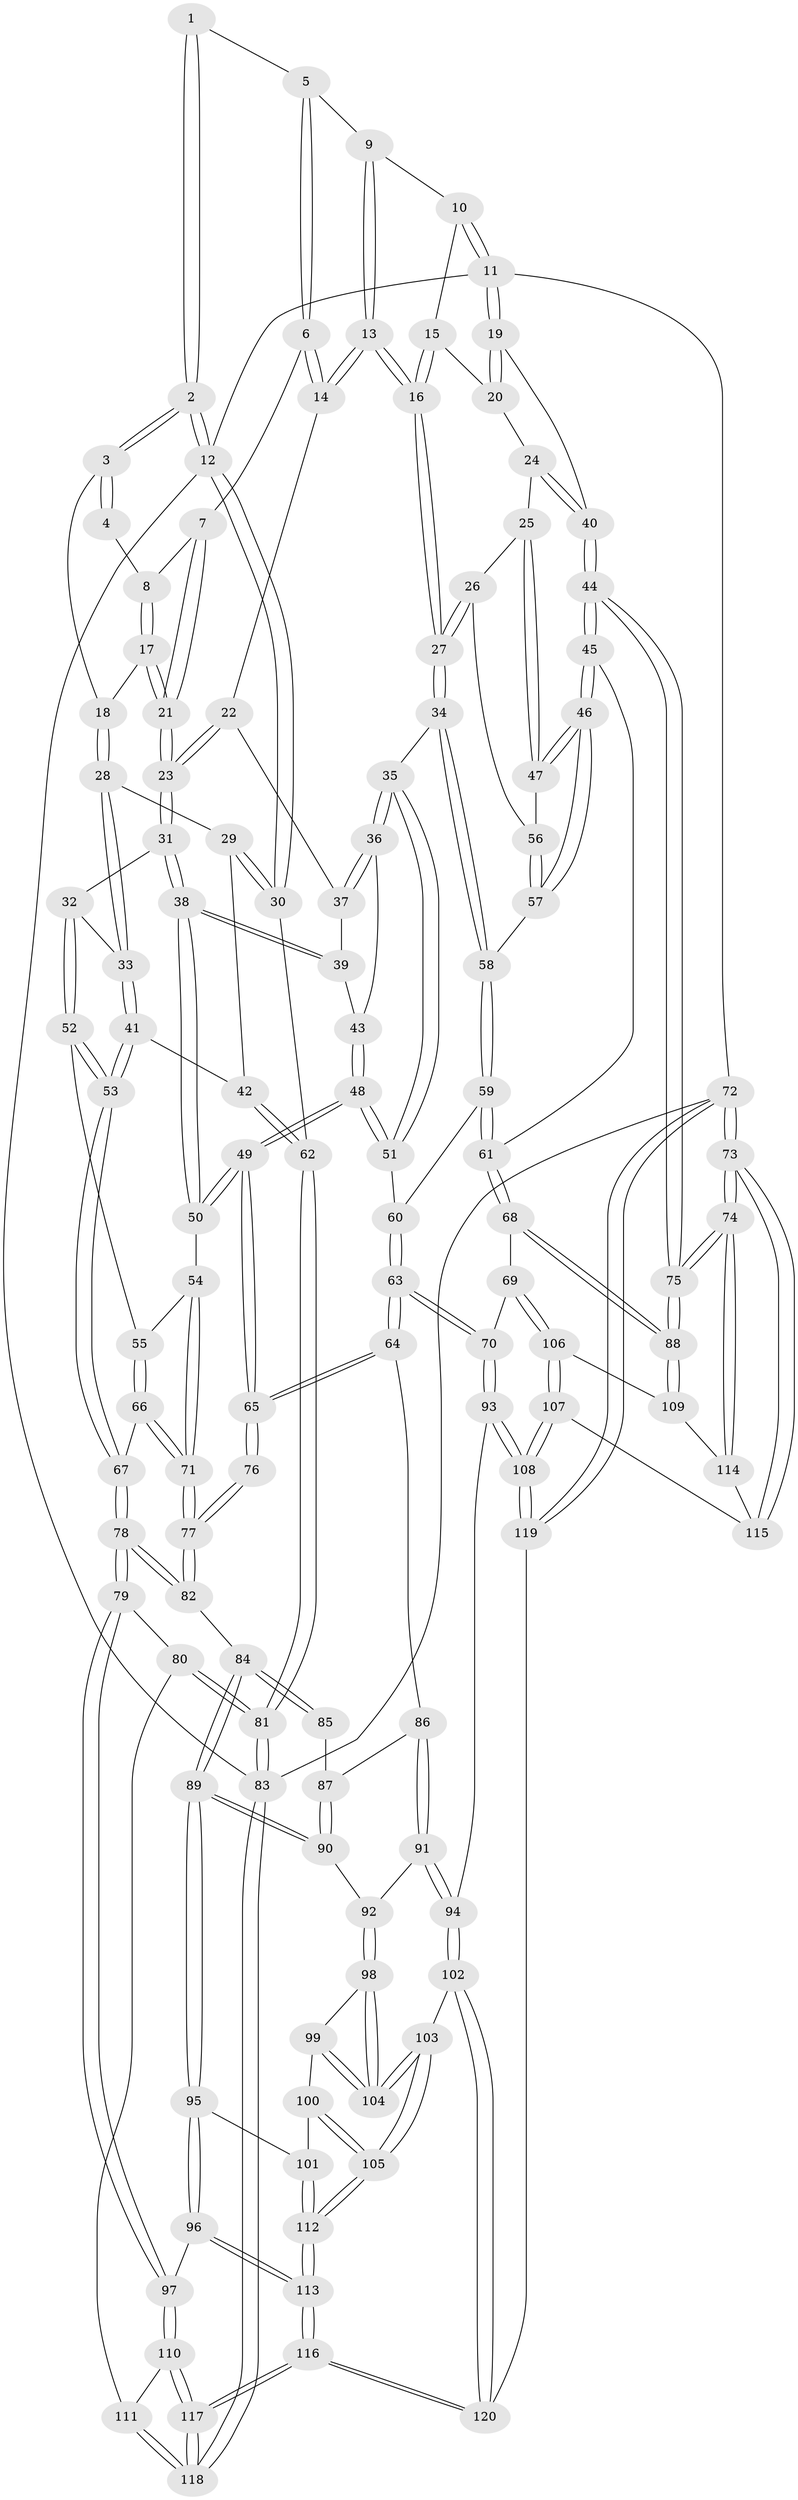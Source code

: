 // Generated by graph-tools (version 1.1) at 2025/16/03/09/25 04:16:47]
// undirected, 120 vertices, 297 edges
graph export_dot {
graph [start="1"]
  node [color=gray90,style=filled];
  1 [pos="+0.33633403034838777+0"];
  2 [pos="+0+0"];
  3 [pos="+0.14136909965548056+0.10486161431484378"];
  4 [pos="+0.1952536539706901+0.053271191194974664"];
  5 [pos="+0.3524626882623058+0"];
  6 [pos="+0.375998203368274+0"];
  7 [pos="+0.3454787478494837+0.03573571928176057"];
  8 [pos="+0.2232960358378694+0.11690594938122396"];
  9 [pos="+0.5963609260395524+0"];
  10 [pos="+1+0"];
  11 [pos="+1+0"];
  12 [pos="+0+0"];
  13 [pos="+0.6697305137252751+0.13712475401197707"];
  14 [pos="+0.5000682625399016+0.1498242357004915"];
  15 [pos="+0.8670523158180379+0.02317678841810332"];
  16 [pos="+0.7262247128451763+0.17739466505594242"];
  17 [pos="+0.2112388164615717+0.13723765865296347"];
  18 [pos="+0.14156979883047816+0.16029176644765272"];
  19 [pos="+1+0"];
  20 [pos="+0.9445556602171259+0.15421176611986712"];
  21 [pos="+0.30533427502718646+0.18815548561555534"];
  22 [pos="+0.497285361498508+0.1557919588622923"];
  23 [pos="+0.3084738992004103+0.2207154510868808"];
  24 [pos="+0.934470050265473+0.21550522924572277"];
  25 [pos="+0.9212252040808772+0.22404622883483916"];
  26 [pos="+0.8122441760901554+0.22952885206690235"];
  27 [pos="+0.7405784779288005+0.2235065195466129"];
  28 [pos="+0.12477350756195771+0.19040240351060533"];
  29 [pos="+0.1122828613113153+0.19407334930404754"];
  30 [pos="+0+0"];
  31 [pos="+0.3074553199910051+0.22462858420994133"];
  32 [pos="+0.28475625516108216+0.248909438788211"];
  33 [pos="+0.20381809399022877+0.24957626276047243"];
  34 [pos="+0.7399716726795483+0.22598023326315364"];
  35 [pos="+0.7011526337735476+0.26048795359121746"];
  36 [pos="+0.5639527157332732+0.2778722592107775"];
  37 [pos="+0.4961801073799201+0.1627607638609534"];
  38 [pos="+0.4301810263212736+0.2877447228267785"];
  39 [pos="+0.4732660438864587+0.23269610054427403"];
  40 [pos="+1+0.2437775654751231"];
  41 [pos="+0.14000551153807642+0.43137132845375087"];
  42 [pos="+0+0.333341235491849"];
  43 [pos="+0.5372891591063005+0.30405734828128844"];
  44 [pos="+1+0.44656975211148436"];
  45 [pos="+1+0.4458897354812807"];
  46 [pos="+0.9828142021587442+0.3850100543600259"];
  47 [pos="+0.9522680406377717+0.3152949177574455"];
  48 [pos="+0.5293446029799025+0.4102257807737258"];
  49 [pos="+0.4789111838512382+0.45389016452573755"];
  50 [pos="+0.43317463347539364+0.4269539382826166"];
  51 [pos="+0.6176839425640357+0.37473709078182715"];
  52 [pos="+0.29055868347676694+0.2888576001033443"];
  53 [pos="+0.14053735567032402+0.4319820876340364"];
  54 [pos="+0.37529261454089136+0.4254623917493615"];
  55 [pos="+0.34740194879599195+0.4148060992021281"];
  56 [pos="+0.8842683661217849+0.30493943373634713"];
  57 [pos="+0.929692424680003+0.3760466829157016"];
  58 [pos="+0.796636408637196+0.3790166655172059"];
  59 [pos="+0.7872315730055827+0.4318363549761822"];
  60 [pos="+0.695699056316482+0.45570486652316783"];
  61 [pos="+0.8531916944940992+0.561755834491028"];
  62 [pos="+0+0.3355111796454614"];
  63 [pos="+0.6050005183486655+0.6118501952740908"];
  64 [pos="+0.5451297800632792+0.5733512368055195"];
  65 [pos="+0.5089496642296207+0.5448430929049186"];
  66 [pos="+0.1523508573958728+0.4496046282503043"];
  67 [pos="+0.15187627938769105+0.44947159461451897"];
  68 [pos="+0.8254083613162123+0.6291888842794494"];
  69 [pos="+0.7820900500718598+0.6710382670580836"];
  70 [pos="+0.6408880410903158+0.658106172742425"];
  71 [pos="+0.27869085210550304+0.598437677132185"];
  72 [pos="+1+1"];
  73 [pos="+1+1"];
  74 [pos="+1+1"];
  75 [pos="+1+0.7604029148175511"];
  76 [pos="+0.4747720623324373+0.568275880604377"];
  77 [pos="+0.2790885334466865+0.6000925382745601"];
  78 [pos="+0.05379921368322243+0.6448073857362624"];
  79 [pos="+0.05324986817068962+0.6453990540890446"];
  80 [pos="+0+0.674914268933452"];
  81 [pos="+0+0.6861290638674579"];
  82 [pos="+0.2752376234591681+0.6178283704616069"];
  83 [pos="+0+1"];
  84 [pos="+0.2903242213964921+0.6784450155405749"];
  85 [pos="+0.43185345404116704+0.626285256813291"];
  86 [pos="+0.44479261512092677+0.7226062552508272"];
  87 [pos="+0.4179703991032985+0.6740283298953031"];
  88 [pos="+1+0.7588223606505752"];
  89 [pos="+0.29032863582182117+0.7122185160975556"];
  90 [pos="+0.3657427016187247+0.7118613770397246"];
  91 [pos="+0.44771902563591726+0.7565354775553387"];
  92 [pos="+0.43768076756925917+0.7578115916424908"];
  93 [pos="+0.5673368130947218+0.7986529369436104"];
  94 [pos="+0.5481441957116173+0.802602452638379"];
  95 [pos="+0.2625756440616509+0.7713262278695192"];
  96 [pos="+0.22562230413022497+0.7847349761528215"];
  97 [pos="+0.1946958286700778+0.7887073766191309"];
  98 [pos="+0.4032838943941447+0.7838505378459047"];
  99 [pos="+0.38581193868566527+0.7938747570757713"];
  100 [pos="+0.38440550573278465+0.7944672912607598"];
  101 [pos="+0.2839143605136509+0.7875853954922984"];
  102 [pos="+0.4689963517320064+0.8695054143855464"];
  103 [pos="+0.46387801317171945+0.8702260354379677"];
  104 [pos="+0.43776423955084054+0.8395993001850276"];
  105 [pos="+0.4119301457507743+0.884517823073856"];
  106 [pos="+0.8106966225256355+0.7496953161249311"];
  107 [pos="+0.7422220286508835+1"];
  108 [pos="+0.7120767744346884+1"];
  109 [pos="+0.9331886243060468+0.8122557654176451"];
  110 [pos="+0.1745030525862055+0.81600140547245"];
  111 [pos="+0.11506365385270405+0.8513837011766847"];
  112 [pos="+0.360585598601755+0.9166282745206232"];
  113 [pos="+0.3062694868111256+1"];
  114 [pos="+0.9180572647449255+0.8970289658919545"];
  115 [pos="+0.8911053914476476+0.933847859625328"];
  116 [pos="+0.2884666086843842+1"];
  117 [pos="+0.23972629513950192+1"];
  118 [pos="+0+1"];
  119 [pos="+0.6881281323542942+1"];
  120 [pos="+0.5364230007552613+1"];
  1 -- 2;
  1 -- 2;
  1 -- 5;
  2 -- 3;
  2 -- 3;
  2 -- 12;
  2 -- 12;
  3 -- 4;
  3 -- 4;
  3 -- 18;
  4 -- 8;
  5 -- 6;
  5 -- 6;
  5 -- 9;
  6 -- 7;
  6 -- 14;
  6 -- 14;
  7 -- 8;
  7 -- 21;
  7 -- 21;
  8 -- 17;
  8 -- 17;
  9 -- 10;
  9 -- 13;
  9 -- 13;
  10 -- 11;
  10 -- 11;
  10 -- 15;
  11 -- 12;
  11 -- 19;
  11 -- 19;
  11 -- 72;
  12 -- 30;
  12 -- 30;
  12 -- 83;
  13 -- 14;
  13 -- 14;
  13 -- 16;
  13 -- 16;
  14 -- 22;
  15 -- 16;
  15 -- 16;
  15 -- 20;
  16 -- 27;
  16 -- 27;
  17 -- 18;
  17 -- 21;
  17 -- 21;
  18 -- 28;
  18 -- 28;
  19 -- 20;
  19 -- 20;
  19 -- 40;
  20 -- 24;
  21 -- 23;
  21 -- 23;
  22 -- 23;
  22 -- 23;
  22 -- 37;
  23 -- 31;
  23 -- 31;
  24 -- 25;
  24 -- 40;
  24 -- 40;
  25 -- 26;
  25 -- 47;
  25 -- 47;
  26 -- 27;
  26 -- 27;
  26 -- 56;
  27 -- 34;
  27 -- 34;
  28 -- 29;
  28 -- 33;
  28 -- 33;
  29 -- 30;
  29 -- 30;
  29 -- 42;
  30 -- 62;
  31 -- 32;
  31 -- 38;
  31 -- 38;
  32 -- 33;
  32 -- 52;
  32 -- 52;
  33 -- 41;
  33 -- 41;
  34 -- 35;
  34 -- 58;
  34 -- 58;
  35 -- 36;
  35 -- 36;
  35 -- 51;
  35 -- 51;
  36 -- 37;
  36 -- 37;
  36 -- 43;
  37 -- 39;
  38 -- 39;
  38 -- 39;
  38 -- 50;
  38 -- 50;
  39 -- 43;
  40 -- 44;
  40 -- 44;
  41 -- 42;
  41 -- 53;
  41 -- 53;
  42 -- 62;
  42 -- 62;
  43 -- 48;
  43 -- 48;
  44 -- 45;
  44 -- 45;
  44 -- 75;
  44 -- 75;
  45 -- 46;
  45 -- 46;
  45 -- 61;
  46 -- 47;
  46 -- 47;
  46 -- 57;
  46 -- 57;
  47 -- 56;
  48 -- 49;
  48 -- 49;
  48 -- 51;
  48 -- 51;
  49 -- 50;
  49 -- 50;
  49 -- 65;
  49 -- 65;
  50 -- 54;
  51 -- 60;
  52 -- 53;
  52 -- 53;
  52 -- 55;
  53 -- 67;
  53 -- 67;
  54 -- 55;
  54 -- 71;
  54 -- 71;
  55 -- 66;
  55 -- 66;
  56 -- 57;
  56 -- 57;
  57 -- 58;
  58 -- 59;
  58 -- 59;
  59 -- 60;
  59 -- 61;
  59 -- 61;
  60 -- 63;
  60 -- 63;
  61 -- 68;
  61 -- 68;
  62 -- 81;
  62 -- 81;
  63 -- 64;
  63 -- 64;
  63 -- 70;
  63 -- 70;
  64 -- 65;
  64 -- 65;
  64 -- 86;
  65 -- 76;
  65 -- 76;
  66 -- 67;
  66 -- 71;
  66 -- 71;
  67 -- 78;
  67 -- 78;
  68 -- 69;
  68 -- 88;
  68 -- 88;
  69 -- 70;
  69 -- 106;
  69 -- 106;
  70 -- 93;
  70 -- 93;
  71 -- 77;
  71 -- 77;
  72 -- 73;
  72 -- 73;
  72 -- 119;
  72 -- 119;
  72 -- 83;
  73 -- 74;
  73 -- 74;
  73 -- 115;
  73 -- 115;
  74 -- 75;
  74 -- 75;
  74 -- 114;
  74 -- 114;
  75 -- 88;
  75 -- 88;
  76 -- 77;
  76 -- 77;
  77 -- 82;
  77 -- 82;
  78 -- 79;
  78 -- 79;
  78 -- 82;
  78 -- 82;
  79 -- 80;
  79 -- 97;
  79 -- 97;
  80 -- 81;
  80 -- 81;
  80 -- 111;
  81 -- 83;
  81 -- 83;
  82 -- 84;
  83 -- 118;
  83 -- 118;
  84 -- 85;
  84 -- 85;
  84 -- 89;
  84 -- 89;
  85 -- 87;
  86 -- 87;
  86 -- 91;
  86 -- 91;
  87 -- 90;
  87 -- 90;
  88 -- 109;
  88 -- 109;
  89 -- 90;
  89 -- 90;
  89 -- 95;
  89 -- 95;
  90 -- 92;
  91 -- 92;
  91 -- 94;
  91 -- 94;
  92 -- 98;
  92 -- 98;
  93 -- 94;
  93 -- 108;
  93 -- 108;
  94 -- 102;
  94 -- 102;
  95 -- 96;
  95 -- 96;
  95 -- 101;
  96 -- 97;
  96 -- 113;
  96 -- 113;
  97 -- 110;
  97 -- 110;
  98 -- 99;
  98 -- 104;
  98 -- 104;
  99 -- 100;
  99 -- 104;
  99 -- 104;
  100 -- 101;
  100 -- 105;
  100 -- 105;
  101 -- 112;
  101 -- 112;
  102 -- 103;
  102 -- 120;
  102 -- 120;
  103 -- 104;
  103 -- 104;
  103 -- 105;
  103 -- 105;
  105 -- 112;
  105 -- 112;
  106 -- 107;
  106 -- 107;
  106 -- 109;
  107 -- 108;
  107 -- 108;
  107 -- 115;
  108 -- 119;
  108 -- 119;
  109 -- 114;
  110 -- 111;
  110 -- 117;
  110 -- 117;
  111 -- 118;
  111 -- 118;
  112 -- 113;
  112 -- 113;
  113 -- 116;
  113 -- 116;
  114 -- 115;
  116 -- 117;
  116 -- 117;
  116 -- 120;
  116 -- 120;
  117 -- 118;
  117 -- 118;
  119 -- 120;
}
